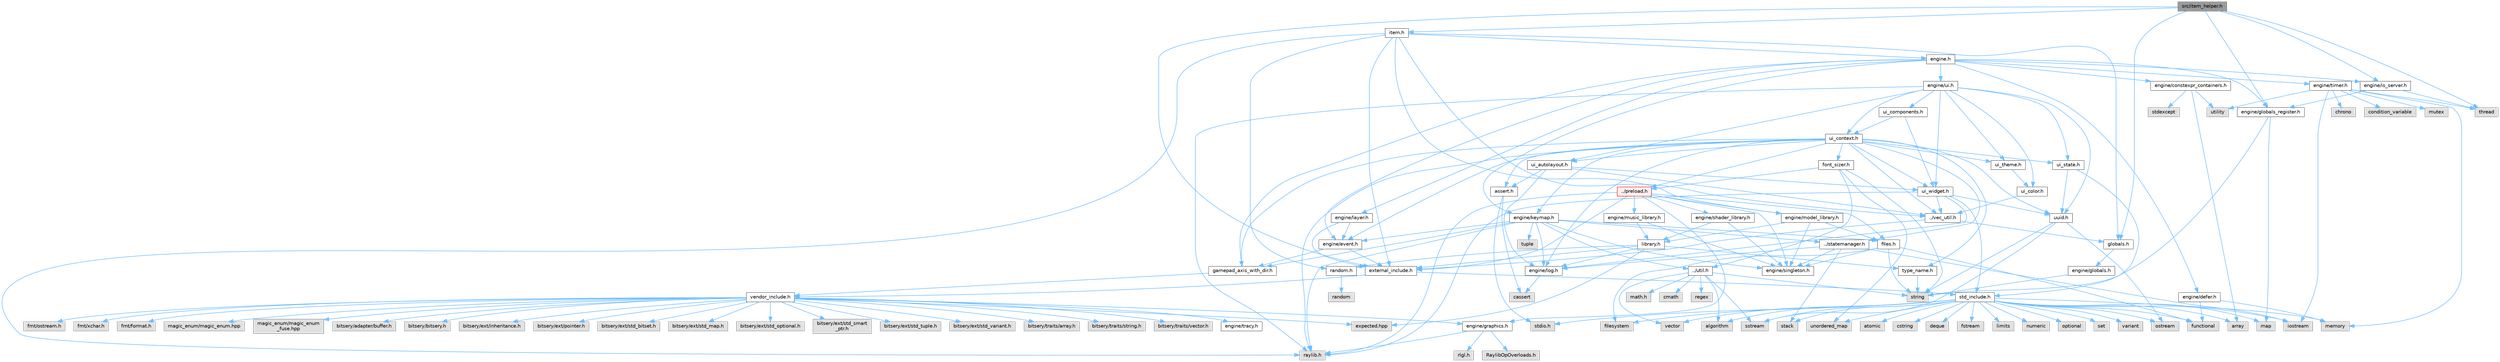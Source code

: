 digraph "src/item_helper.h"
{
 // LATEX_PDF_SIZE
  bgcolor="transparent";
  edge [fontname=Helvetica,fontsize=10,labelfontname=Helvetica,labelfontsize=10];
  node [fontname=Helvetica,fontsize=10,shape=box,height=0.2,width=0.4];
  Node1 [label="src/item_helper.h",height=0.2,width=0.4,color="gray40", fillcolor="grey60", style="filled", fontcolor="black",tooltip=" "];
  Node1 -> Node2 [color="steelblue1",style="solid"];
  Node2 [label="thread",height=0.2,width=0.4,color="grey60", fillcolor="#E0E0E0", style="filled",tooltip=" "];
  Node1 -> Node3 [color="steelblue1",style="solid"];
  Node3 [label="external_include.h",height=0.2,width=0.4,color="grey40", fillcolor="white", style="filled",URL="$d7/daf/external__include_8h.html",tooltip=" "];
  Node3 -> Node4 [color="steelblue1",style="solid"];
  Node4 [label="std_include.h",height=0.2,width=0.4,color="grey40", fillcolor="white", style="filled",URL="$d4/dae/std__include_8h.html",tooltip=" "];
  Node4 -> Node5 [color="steelblue1",style="solid"];
  Node5 [label="stdio.h",height=0.2,width=0.4,color="grey60", fillcolor="#E0E0E0", style="filled",tooltip=" "];
  Node4 -> Node6 [color="steelblue1",style="solid"];
  Node6 [label="algorithm",height=0.2,width=0.4,color="grey60", fillcolor="#E0E0E0", style="filled",tooltip=" "];
  Node4 -> Node7 [color="steelblue1",style="solid"];
  Node7 [label="array",height=0.2,width=0.4,color="grey60", fillcolor="#E0E0E0", style="filled",tooltip=" "];
  Node4 -> Node8 [color="steelblue1",style="solid"];
  Node8 [label="atomic",height=0.2,width=0.4,color="grey60", fillcolor="#E0E0E0", style="filled",tooltip=" "];
  Node4 -> Node9 [color="steelblue1",style="solid"];
  Node9 [label="cstring",height=0.2,width=0.4,color="grey60", fillcolor="#E0E0E0", style="filled",tooltip=" "];
  Node4 -> Node10 [color="steelblue1",style="solid"];
  Node10 [label="deque",height=0.2,width=0.4,color="grey60", fillcolor="#E0E0E0", style="filled",tooltip=" "];
  Node4 -> Node11 [color="steelblue1",style="solid"];
  Node11 [label="filesystem",height=0.2,width=0.4,color="grey60", fillcolor="#E0E0E0", style="filled",tooltip=" "];
  Node4 -> Node12 [color="steelblue1",style="solid"];
  Node12 [label="fstream",height=0.2,width=0.4,color="grey60", fillcolor="#E0E0E0", style="filled",tooltip=" "];
  Node4 -> Node13 [color="steelblue1",style="solid"];
  Node13 [label="functional",height=0.2,width=0.4,color="grey60", fillcolor="#E0E0E0", style="filled",tooltip=" "];
  Node4 -> Node14 [color="steelblue1",style="solid"];
  Node14 [label="iostream",height=0.2,width=0.4,color="grey60", fillcolor="#E0E0E0", style="filled",tooltip=" "];
  Node4 -> Node15 [color="steelblue1",style="solid"];
  Node15 [label="limits",height=0.2,width=0.4,color="grey60", fillcolor="#E0E0E0", style="filled",tooltip=" "];
  Node4 -> Node16 [color="steelblue1",style="solid"];
  Node16 [label="map",height=0.2,width=0.4,color="grey60", fillcolor="#E0E0E0", style="filled",tooltip=" "];
  Node4 -> Node17 [color="steelblue1",style="solid"];
  Node17 [label="memory",height=0.2,width=0.4,color="grey60", fillcolor="#E0E0E0", style="filled",tooltip=" "];
  Node4 -> Node18 [color="steelblue1",style="solid"];
  Node18 [label="numeric",height=0.2,width=0.4,color="grey60", fillcolor="#E0E0E0", style="filled",tooltip=" "];
  Node4 -> Node19 [color="steelblue1",style="solid"];
  Node19 [label="optional",height=0.2,width=0.4,color="grey60", fillcolor="#E0E0E0", style="filled",tooltip=" "];
  Node4 -> Node20 [color="steelblue1",style="solid"];
  Node20 [label="ostream",height=0.2,width=0.4,color="grey60", fillcolor="#E0E0E0", style="filled",tooltip=" "];
  Node4 -> Node21 [color="steelblue1",style="solid"];
  Node21 [label="set",height=0.2,width=0.4,color="grey60", fillcolor="#E0E0E0", style="filled",tooltip=" "];
  Node4 -> Node22 [color="steelblue1",style="solid"];
  Node22 [label="sstream",height=0.2,width=0.4,color="grey60", fillcolor="#E0E0E0", style="filled",tooltip=" "];
  Node4 -> Node23 [color="steelblue1",style="solid"];
  Node23 [label="stack",height=0.2,width=0.4,color="grey60", fillcolor="#E0E0E0", style="filled",tooltip=" "];
  Node4 -> Node24 [color="steelblue1",style="solid"];
  Node24 [label="unordered_map",height=0.2,width=0.4,color="grey60", fillcolor="#E0E0E0", style="filled",tooltip=" "];
  Node4 -> Node25 [color="steelblue1",style="solid"];
  Node25 [label="variant",height=0.2,width=0.4,color="grey60", fillcolor="#E0E0E0", style="filled",tooltip=" "];
  Node4 -> Node26 [color="steelblue1",style="solid"];
  Node26 [label="vector",height=0.2,width=0.4,color="grey60", fillcolor="#E0E0E0", style="filled",tooltip=" "];
  Node3 -> Node27 [color="steelblue1",style="solid"];
  Node27 [label="vendor_include.h",height=0.2,width=0.4,color="grey40", fillcolor="white", style="filled",URL="$d6/dba/vendor__include_8h.html",tooltip=" "];
  Node27 -> Node28 [color="steelblue1",style="solid"];
  Node28 [label="engine/graphics.h",height=0.2,width=0.4,color="grey40", fillcolor="white", style="filled",URL="$d7/d04/graphics_8h.html",tooltip=" "];
  Node28 -> Node29 [color="steelblue1",style="solid"];
  Node29 [label="raylib.h",height=0.2,width=0.4,color="grey60", fillcolor="#E0E0E0", style="filled",tooltip=" "];
  Node28 -> Node30 [color="steelblue1",style="solid"];
  Node30 [label="rlgl.h",height=0.2,width=0.4,color="grey60", fillcolor="#E0E0E0", style="filled",tooltip=" "];
  Node28 -> Node31 [color="steelblue1",style="solid"];
  Node31 [label="RaylibOpOverloads.h",height=0.2,width=0.4,color="grey60", fillcolor="#E0E0E0", style="filled",tooltip=" "];
  Node27 -> Node32 [color="steelblue1",style="solid"];
  Node32 [label="fmt/format.h",height=0.2,width=0.4,color="grey60", fillcolor="#E0E0E0", style="filled",tooltip=" "];
  Node27 -> Node33 [color="steelblue1",style="solid"];
  Node33 [label="fmt/ostream.h",height=0.2,width=0.4,color="grey60", fillcolor="#E0E0E0", style="filled",tooltip=" "];
  Node27 -> Node34 [color="steelblue1",style="solid"];
  Node34 [label="fmt/xchar.h",height=0.2,width=0.4,color="grey60", fillcolor="#E0E0E0", style="filled",tooltip=" "];
  Node27 -> Node35 [color="steelblue1",style="solid"];
  Node35 [label="expected.hpp",height=0.2,width=0.4,color="grey60", fillcolor="#E0E0E0", style="filled",tooltip=" "];
  Node27 -> Node36 [color="steelblue1",style="solid"];
  Node36 [label="magic_enum/magic_enum.hpp",height=0.2,width=0.4,color="grey60", fillcolor="#E0E0E0", style="filled",tooltip=" "];
  Node27 -> Node37 [color="steelblue1",style="solid"];
  Node37 [label="magic_enum/magic_enum\l_fuse.hpp",height=0.2,width=0.4,color="grey60", fillcolor="#E0E0E0", style="filled",tooltip=" "];
  Node27 -> Node38 [color="steelblue1",style="solid"];
  Node38 [label="bitsery/adapter/buffer.h",height=0.2,width=0.4,color="grey60", fillcolor="#E0E0E0", style="filled",tooltip=" "];
  Node27 -> Node39 [color="steelblue1",style="solid"];
  Node39 [label="bitsery/bitsery.h",height=0.2,width=0.4,color="grey60", fillcolor="#E0E0E0", style="filled",tooltip=" "];
  Node27 -> Node40 [color="steelblue1",style="solid"];
  Node40 [label="bitsery/ext/inheritance.h",height=0.2,width=0.4,color="grey60", fillcolor="#E0E0E0", style="filled",tooltip=" "];
  Node27 -> Node41 [color="steelblue1",style="solid"];
  Node41 [label="bitsery/ext/pointer.h",height=0.2,width=0.4,color="grey60", fillcolor="#E0E0E0", style="filled",tooltip=" "];
  Node27 -> Node42 [color="steelblue1",style="solid"];
  Node42 [label="bitsery/ext/std_bitset.h",height=0.2,width=0.4,color="grey60", fillcolor="#E0E0E0", style="filled",tooltip=" "];
  Node27 -> Node43 [color="steelblue1",style="solid"];
  Node43 [label="bitsery/ext/std_map.h",height=0.2,width=0.4,color="grey60", fillcolor="#E0E0E0", style="filled",tooltip=" "];
  Node27 -> Node44 [color="steelblue1",style="solid"];
  Node44 [label="bitsery/ext/std_optional.h",height=0.2,width=0.4,color="grey60", fillcolor="#E0E0E0", style="filled",tooltip=" "];
  Node27 -> Node45 [color="steelblue1",style="solid"];
  Node45 [label="bitsery/ext/std_smart\l_ptr.h",height=0.2,width=0.4,color="grey60", fillcolor="#E0E0E0", style="filled",tooltip=" "];
  Node27 -> Node46 [color="steelblue1",style="solid"];
  Node46 [label="bitsery/ext/std_tuple.h",height=0.2,width=0.4,color="grey60", fillcolor="#E0E0E0", style="filled",tooltip=" "];
  Node27 -> Node47 [color="steelblue1",style="solid"];
  Node47 [label="bitsery/ext/std_variant.h",height=0.2,width=0.4,color="grey60", fillcolor="#E0E0E0", style="filled",tooltip=" "];
  Node27 -> Node48 [color="steelblue1",style="solid"];
  Node48 [label="bitsery/traits/array.h",height=0.2,width=0.4,color="grey60", fillcolor="#E0E0E0", style="filled",tooltip=" "];
  Node27 -> Node49 [color="steelblue1",style="solid"];
  Node49 [label="bitsery/traits/string.h",height=0.2,width=0.4,color="grey60", fillcolor="#E0E0E0", style="filled",tooltip=" "];
  Node27 -> Node50 [color="steelblue1",style="solid"];
  Node50 [label="bitsery/traits/vector.h",height=0.2,width=0.4,color="grey60", fillcolor="#E0E0E0", style="filled",tooltip=" "];
  Node27 -> Node51 [color="steelblue1",style="solid"];
  Node51 [label="engine/tracy.h",height=0.2,width=0.4,color="grey40", fillcolor="white", style="filled",URL="$d6/d15/tracy_8h.html",tooltip=" "];
  Node1 -> Node52 [color="steelblue1",style="solid"];
  Node52 [label="engine/globals_register.h",height=0.2,width=0.4,color="grey40", fillcolor="white", style="filled",URL="$db/da1/globals__register_8h.html",tooltip=" "];
  Node52 -> Node16 [color="steelblue1",style="solid"];
  Node52 -> Node53 [color="steelblue1",style="solid"];
  Node53 [label="string",height=0.2,width=0.4,color="grey60", fillcolor="#E0E0E0", style="filled",tooltip=" "];
  Node1 -> Node54 [color="steelblue1",style="solid"];
  Node54 [label="engine/is_server.h",height=0.2,width=0.4,color="grey40", fillcolor="white", style="filled",URL="$d6/db9/is__server_8h.html",tooltip=" "];
  Node54 -> Node2 [color="steelblue1",style="solid"];
  Node54 -> Node52 [color="steelblue1",style="solid"];
  Node1 -> Node55 [color="steelblue1",style="solid"];
  Node55 [label="globals.h",height=0.2,width=0.4,color="grey40", fillcolor="white", style="filled",URL="$d5/d87/globals_8h.html",tooltip=" "];
  Node55 -> Node56 [color="steelblue1",style="solid"];
  Node56 [label="engine/globals.h",height=0.2,width=0.4,color="grey40", fillcolor="white", style="filled",URL="$d4/df4/engine_2globals_8h.html",tooltip=" "];
  Node56 -> Node53 [color="steelblue1",style="solid"];
  Node1 -> Node57 [color="steelblue1",style="solid"];
  Node57 [label="item.h",height=0.2,width=0.4,color="grey40", fillcolor="white", style="filled",URL="$df/d1f/item_8h.html",tooltip=" "];
  Node57 -> Node3 [color="steelblue1",style="solid"];
  Node57 -> Node58 [color="steelblue1",style="solid"];
  Node58 [label="engine.h",height=0.2,width=0.4,color="grey40", fillcolor="white", style="filled",URL="$d1/d55/engine_8h.html",tooltip=" "];
  Node58 -> Node59 [color="steelblue1",style="solid"];
  Node59 [label="engine/constexpr_containers.h",height=0.2,width=0.4,color="grey40", fillcolor="white", style="filled",URL="$d3/dc4/constexpr__containers_8h.html",tooltip=" "];
  Node59 -> Node7 [color="steelblue1",style="solid"];
  Node59 -> Node60 [color="steelblue1",style="solid"];
  Node60 [label="stdexcept",height=0.2,width=0.4,color="grey60", fillcolor="#E0E0E0", style="filled",tooltip=" "];
  Node59 -> Node61 [color="steelblue1",style="solid"];
  Node61 [label="utility",height=0.2,width=0.4,color="grey60", fillcolor="#E0E0E0", style="filled",tooltip=" "];
  Node58 -> Node62 [color="steelblue1",style="solid"];
  Node62 [label="engine/defer.h",height=0.2,width=0.4,color="grey40", fillcolor="white", style="filled",URL="$db/df4/defer_8h.html",tooltip=" "];
  Node62 -> Node13 [color="steelblue1",style="solid"];
  Node62 -> Node17 [color="steelblue1",style="solid"];
  Node58 -> Node63 [color="steelblue1",style="solid"];
  Node63 [label="engine/event.h",height=0.2,width=0.4,color="grey40", fillcolor="white", style="filled",URL="$dd/d20/event_8h.html",tooltip=" "];
  Node63 -> Node3 [color="steelblue1",style="solid"];
  Node63 -> Node64 [color="steelblue1",style="solid"];
  Node64 [label="gamepad_axis_with_dir.h",height=0.2,width=0.4,color="grey40", fillcolor="white", style="filled",URL="$db/d29/gamepad__axis__with__dir_8h.html",tooltip=" "];
  Node64 -> Node27 [color="steelblue1",style="solid"];
  Node58 -> Node64 [color="steelblue1",style="solid"];
  Node58 -> Node52 [color="steelblue1",style="solid"];
  Node58 -> Node54 [color="steelblue1",style="solid"];
  Node58 -> Node65 [color="steelblue1",style="solid"];
  Node65 [label="engine/keymap.h",height=0.2,width=0.4,color="grey40", fillcolor="white", style="filled",URL="$da/d9a/keymap_8h.html",tooltip=" "];
  Node65 -> Node66 [color="steelblue1",style="solid"];
  Node66 [label="tuple",height=0.2,width=0.4,color="grey60", fillcolor="#E0E0E0", style="filled",tooltip=" "];
  Node65 -> Node29 [color="steelblue1",style="solid"];
  Node65 -> Node67 [color="steelblue1",style="solid"];
  Node67 [label="../statemanager.h",height=0.2,width=0.4,color="grey40", fillcolor="white", style="filled",URL="$d2/d5f/statemanager_8h.html",tooltip=" "];
  Node67 -> Node14 [color="steelblue1",style="solid"];
  Node67 -> Node23 [color="steelblue1",style="solid"];
  Node67 -> Node68 [color="steelblue1",style="solid"];
  Node68 [label="engine/log.h",height=0.2,width=0.4,color="grey40", fillcolor="white", style="filled",URL="$d7/d7f/log_8h.html",tooltip=" "];
  Node68 -> Node69 [color="steelblue1",style="solid"];
  Node69 [label="cassert",height=0.2,width=0.4,color="grey60", fillcolor="#E0E0E0", style="filled",tooltip=" "];
  Node67 -> Node70 [color="steelblue1",style="solid"];
  Node70 [label="engine/singleton.h",height=0.2,width=0.4,color="grey40", fillcolor="white", style="filled",URL="$d4/d0b/singleton_8h.html",tooltip=" "];
  Node65 -> Node71 [color="steelblue1",style="solid"];
  Node71 [label="../util.h",height=0.2,width=0.4,color="grey40", fillcolor="white", style="filled",URL="$d8/d3c/util_8h.html",tooltip=" "];
  Node71 -> Node72 [color="steelblue1",style="solid"];
  Node72 [label="math.h",height=0.2,width=0.4,color="grey60", fillcolor="#E0E0E0", style="filled",tooltip=" "];
  Node71 -> Node6 [color="steelblue1",style="solid"];
  Node71 -> Node73 [color="steelblue1",style="solid"];
  Node73 [label="cmath",height=0.2,width=0.4,color="grey60", fillcolor="#E0E0E0", style="filled",tooltip=" "];
  Node71 -> Node74 [color="steelblue1",style="solid"];
  Node74 [label="regex",height=0.2,width=0.4,color="grey60", fillcolor="#E0E0E0", style="filled",tooltip=" "];
  Node71 -> Node22 [color="steelblue1",style="solid"];
  Node71 -> Node53 [color="steelblue1",style="solid"];
  Node71 -> Node26 [color="steelblue1",style="solid"];
  Node65 -> Node75 [color="steelblue1",style="solid"];
  Node75 [label="files.h",height=0.2,width=0.4,color="grey40", fillcolor="white", style="filled",URL="$dd/d20/files_8h.html",tooltip=" "];
  Node75 -> Node11 [color="steelblue1",style="solid"];
  Node75 -> Node13 [color="steelblue1",style="solid"];
  Node75 -> Node53 [color="steelblue1",style="solid"];
  Node75 -> Node70 [color="steelblue1",style="solid"];
  Node65 -> Node63 [color="steelblue1",style="solid"];
  Node65 -> Node64 [color="steelblue1",style="solid"];
  Node65 -> Node68 [color="steelblue1",style="solid"];
  Node65 -> Node70 [color="steelblue1",style="solid"];
  Node58 -> Node76 [color="steelblue1",style="solid"];
  Node76 [label="engine/layer.h",height=0.2,width=0.4,color="grey40", fillcolor="white", style="filled",URL="$d3/d3b/layer_8h.html",tooltip=" "];
  Node76 -> Node3 [color="steelblue1",style="solid"];
  Node76 -> Node63 [color="steelblue1",style="solid"];
  Node58 -> Node77 [color="steelblue1",style="solid"];
  Node77 [label="engine/timer.h",height=0.2,width=0.4,color="grey40", fillcolor="white", style="filled",URL="$d5/dd0/timer_8h.html",tooltip=" "];
  Node77 -> Node78 [color="steelblue1",style="solid"];
  Node78 [label="chrono",height=0.2,width=0.4,color="grey60", fillcolor="#E0E0E0", style="filled",tooltip=" "];
  Node77 -> Node79 [color="steelblue1",style="solid"];
  Node79 [label="condition_variable",height=0.2,width=0.4,color="grey60", fillcolor="#E0E0E0", style="filled",tooltip=" "];
  Node77 -> Node14 [color="steelblue1",style="solid"];
  Node77 -> Node17 [color="steelblue1",style="solid"];
  Node77 -> Node80 [color="steelblue1",style="solid"];
  Node80 [label="mutex",height=0.2,width=0.4,color="grey60", fillcolor="#E0E0E0", style="filled",tooltip=" "];
  Node77 -> Node2 [color="steelblue1",style="solid"];
  Node77 -> Node61 [color="steelblue1",style="solid"];
  Node58 -> Node81 [color="steelblue1",style="solid"];
  Node81 [label="engine/ui.h",height=0.2,width=0.4,color="grey40", fillcolor="white", style="filled",URL="$d9/d3b/ui_8h.html",tooltip=" "];
  Node81 -> Node29 [color="steelblue1",style="solid"];
  Node81 -> Node82 [color="steelblue1",style="solid"];
  Node82 [label="ui_autolayout.h",height=0.2,width=0.4,color="grey40", fillcolor="white", style="filled",URL="$d8/dcd/ui__autolayout_8h.html",tooltip=" "];
  Node82 -> Node83 [color="steelblue1",style="solid"];
  Node83 [label="../vec_util.h",height=0.2,width=0.4,color="grey40", fillcolor="white", style="filled",URL="$d0/d3f/vec__util_8h.html",tooltip=" "];
  Node83 -> Node3 [color="steelblue1",style="solid"];
  Node83 -> Node55 [color="steelblue1",style="solid"];
  Node82 -> Node84 [color="steelblue1",style="solid"];
  Node84 [label="assert.h",height=0.2,width=0.4,color="grey40", fillcolor="white", style="filled",URL="$dc/da7/assert_8h.html",tooltip=" "];
  Node84 -> Node5 [color="steelblue1",style="solid"];
  Node84 -> Node69 [color="steelblue1",style="solid"];
  Node82 -> Node68 [color="steelblue1",style="solid"];
  Node82 -> Node85 [color="steelblue1",style="solid"];
  Node85 [label="ui_widget.h",height=0.2,width=0.4,color="grey40", fillcolor="white", style="filled",URL="$de/d06/ui__widget_8h.html",tooltip=" "];
  Node85 -> Node4 [color="steelblue1",style="solid"];
  Node85 -> Node83 [color="steelblue1",style="solid"];
  Node85 -> Node68 [color="steelblue1",style="solid"];
  Node85 -> Node29 [color="steelblue1",style="solid"];
  Node85 -> Node86 [color="steelblue1",style="solid"];
  Node86 [label="uuid.h",height=0.2,width=0.4,color="grey40", fillcolor="white", style="filled",URL="$dd/d1d/uuid_8h.html",tooltip=" "];
  Node86 -> Node20 [color="steelblue1",style="solid"];
  Node86 -> Node22 [color="steelblue1",style="solid"];
  Node86 -> Node53 [color="steelblue1",style="solid"];
  Node81 -> Node87 [color="steelblue1",style="solid"];
  Node87 [label="ui_color.h",height=0.2,width=0.4,color="grey40", fillcolor="white", style="filled",URL="$db/d82/ui__color_8h.html",tooltip=" "];
  Node87 -> Node83 [color="steelblue1",style="solid"];
  Node81 -> Node88 [color="steelblue1",style="solid"];
  Node88 [label="ui_components.h",height=0.2,width=0.4,color="grey40", fillcolor="white", style="filled",URL="$d5/dd8/ui__components_8h.html",tooltip=" "];
  Node88 -> Node89 [color="steelblue1",style="solid"];
  Node89 [label="ui_context.h",height=0.2,width=0.4,color="grey40", fillcolor="white", style="filled",URL="$d7/d92/ui__context_8h.html",tooltip=" "];
  Node89 -> Node90 [color="steelblue1",style="solid"];
  Node90 [label="../preload.h",height=0.2,width=0.4,color="red", fillcolor="#FFF0F0", style="filled",URL="$d5/d34/preload_8h.html",tooltip=" "];
  Node90 -> Node3 [color="steelblue1",style="solid"];
  Node90 -> Node28 [color="steelblue1",style="solid"];
  Node90 -> Node70 [color="steelblue1",style="solid"];
  Node90 -> Node29 [color="steelblue1",style="solid"];
  Node90 -> Node75 [color="steelblue1",style="solid"];
  Node90 -> Node91 [color="steelblue1",style="solid"];
  Node91 [label="engine/model_library.h",height=0.2,width=0.4,color="grey40", fillcolor="white", style="filled",URL="$d0/dd0/model__library_8h.html",tooltip=" "];
  Node91 -> Node75 [color="steelblue1",style="solid"];
  Node91 -> Node92 [color="steelblue1",style="solid"];
  Node92 [label="library.h",height=0.2,width=0.4,color="grey40", fillcolor="white", style="filled",URL="$dd/d08/library_8h.html",tooltip=" "];
  Node92 -> Node3 [color="steelblue1",style="solid"];
  Node92 -> Node35 [color="steelblue1",style="solid"];
  Node92 -> Node68 [color="steelblue1",style="solid"];
  Node92 -> Node93 [color="steelblue1",style="solid"];
  Node93 [label="random.h",height=0.2,width=0.4,color="grey40", fillcolor="white", style="filled",URL="$d1/d79/random_8h.html",tooltip=" "];
  Node93 -> Node94 [color="steelblue1",style="solid"];
  Node94 [label="random",height=0.2,width=0.4,color="grey60", fillcolor="#E0E0E0", style="filled",tooltip=" "];
  Node92 -> Node95 [color="steelblue1",style="solid"];
  Node95 [label="type_name.h",height=0.2,width=0.4,color="grey40", fillcolor="white", style="filled",URL="$d3/d31/type__name_8h.html",tooltip=" "];
  Node95 -> Node53 [color="steelblue1",style="solid"];
  Node91 -> Node70 [color="steelblue1",style="solid"];
  Node90 -> Node96 [color="steelblue1",style="solid"];
  Node96 [label="engine/music_library.h",height=0.2,width=0.4,color="grey40", fillcolor="white", style="filled",URL="$dc/d33/music__library_8h.html",tooltip=" "];
  Node96 -> Node92 [color="steelblue1",style="solid"];
  Node96 -> Node70 [color="steelblue1",style="solid"];
  Node90 -> Node97 [color="steelblue1",style="solid"];
  Node97 [label="engine/shader_library.h",height=0.2,width=0.4,color="grey40", fillcolor="white", style="filled",URL="$d1/d27/shader__library_8h.html",tooltip=" "];
  Node97 -> Node92 [color="steelblue1",style="solid"];
  Node97 -> Node70 [color="steelblue1",style="solid"];
  Node89 -> Node67 [color="steelblue1",style="solid"];
  Node89 -> Node83 [color="steelblue1",style="solid"];
  Node89 -> Node84 [color="steelblue1",style="solid"];
  Node89 -> Node63 [color="steelblue1",style="solid"];
  Node89 -> Node64 [color="steelblue1",style="solid"];
  Node89 -> Node65 [color="steelblue1",style="solid"];
  Node89 -> Node68 [color="steelblue1",style="solid"];
  Node89 -> Node29 [color="steelblue1",style="solid"];
  Node89 -> Node95 [color="steelblue1",style="solid"];
  Node89 -> Node101 [color="steelblue1",style="solid"];
  Node101 [label="font_sizer.h",height=0.2,width=0.4,color="grey40", fillcolor="white", style="filled",URL="$da/dfa/font__sizer_8h.html",tooltip=" "];
  Node101 -> Node53 [color="steelblue1",style="solid"];
  Node101 -> Node24 [color="steelblue1",style="solid"];
  Node101 -> Node90 [color="steelblue1",style="solid"];
  Node101 -> Node71 [color="steelblue1",style="solid"];
  Node89 -> Node82 [color="steelblue1",style="solid"];
  Node89 -> Node102 [color="steelblue1",style="solid"];
  Node102 [label="ui_state.h",height=0.2,width=0.4,color="grey40", fillcolor="white", style="filled",URL="$d9/da7/ui__state_8h.html",tooltip=" "];
  Node102 -> Node4 [color="steelblue1",style="solid"];
  Node102 -> Node86 [color="steelblue1",style="solid"];
  Node89 -> Node103 [color="steelblue1",style="solid"];
  Node103 [label="ui_theme.h",height=0.2,width=0.4,color="grey40", fillcolor="white", style="filled",URL="$d2/da8/ui__theme_8h.html",tooltip=" "];
  Node103 -> Node87 [color="steelblue1",style="solid"];
  Node89 -> Node85 [color="steelblue1",style="solid"];
  Node89 -> Node86 [color="steelblue1",style="solid"];
  Node88 -> Node85 [color="steelblue1",style="solid"];
  Node81 -> Node89 [color="steelblue1",style="solid"];
  Node81 -> Node102 [color="steelblue1",style="solid"];
  Node81 -> Node103 [color="steelblue1",style="solid"];
  Node81 -> Node85 [color="steelblue1",style="solid"];
  Node81 -> Node86 [color="steelblue1",style="solid"];
  Node57 -> Node91 [color="steelblue1",style="solid"];
  Node57 -> Node93 [color="steelblue1",style="solid"];
  Node57 -> Node55 [color="steelblue1",style="solid"];
  Node57 -> Node29 [color="steelblue1",style="solid"];
  Node57 -> Node83 [color="steelblue1",style="solid"];
}
